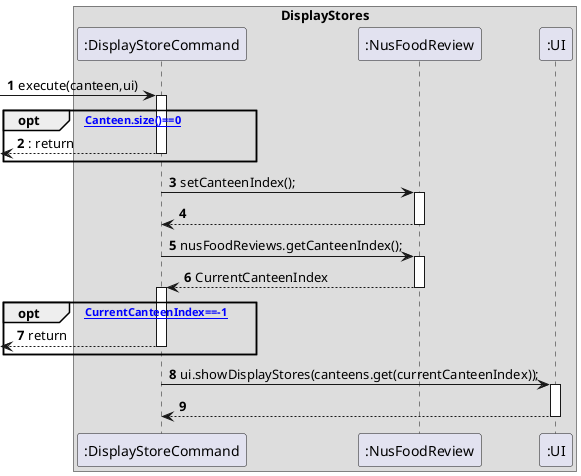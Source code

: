 @startuml
'https://plantuml.com/sequence-diagram

autonumber
box DisplayStores

-> ":DisplayStoreCommand" : execute(canteen,ui)
activate ":DisplayStoreCommand"
opt [Canteen.size()==0]
return : return
end

":DisplayStoreCommand" -> ":NusFoodReview" : setCanteenIndex();
activate ":NusFoodReview"
":NusFoodReview" --> ":DisplayStoreCommand"
deactivate ":NusFoodReview"


":DisplayStoreCommand" -> ":NusFoodReview" : nusFoodReviews.getCanteenIndex();
activate ":NusFoodReview"
":NusFoodReview" --> ":DisplayStoreCommand" : CurrentCanteenIndex
deactivate ":NusFoodReview"


opt [CurrentCanteenIndex==-1]
activate ":DisplayStoreCommand"
<-- ":DisplayStoreCommand" : return
deactivate ":DisplayStoreCommand"
end


":DisplayStoreCommand" -> ":UI" : ui.showDisplayStores(canteens.get(currentCanteenIndex));
activate ":UI"
":UI" --> ":DisplayStoreCommand"
deactivate ":UI"
@enduml